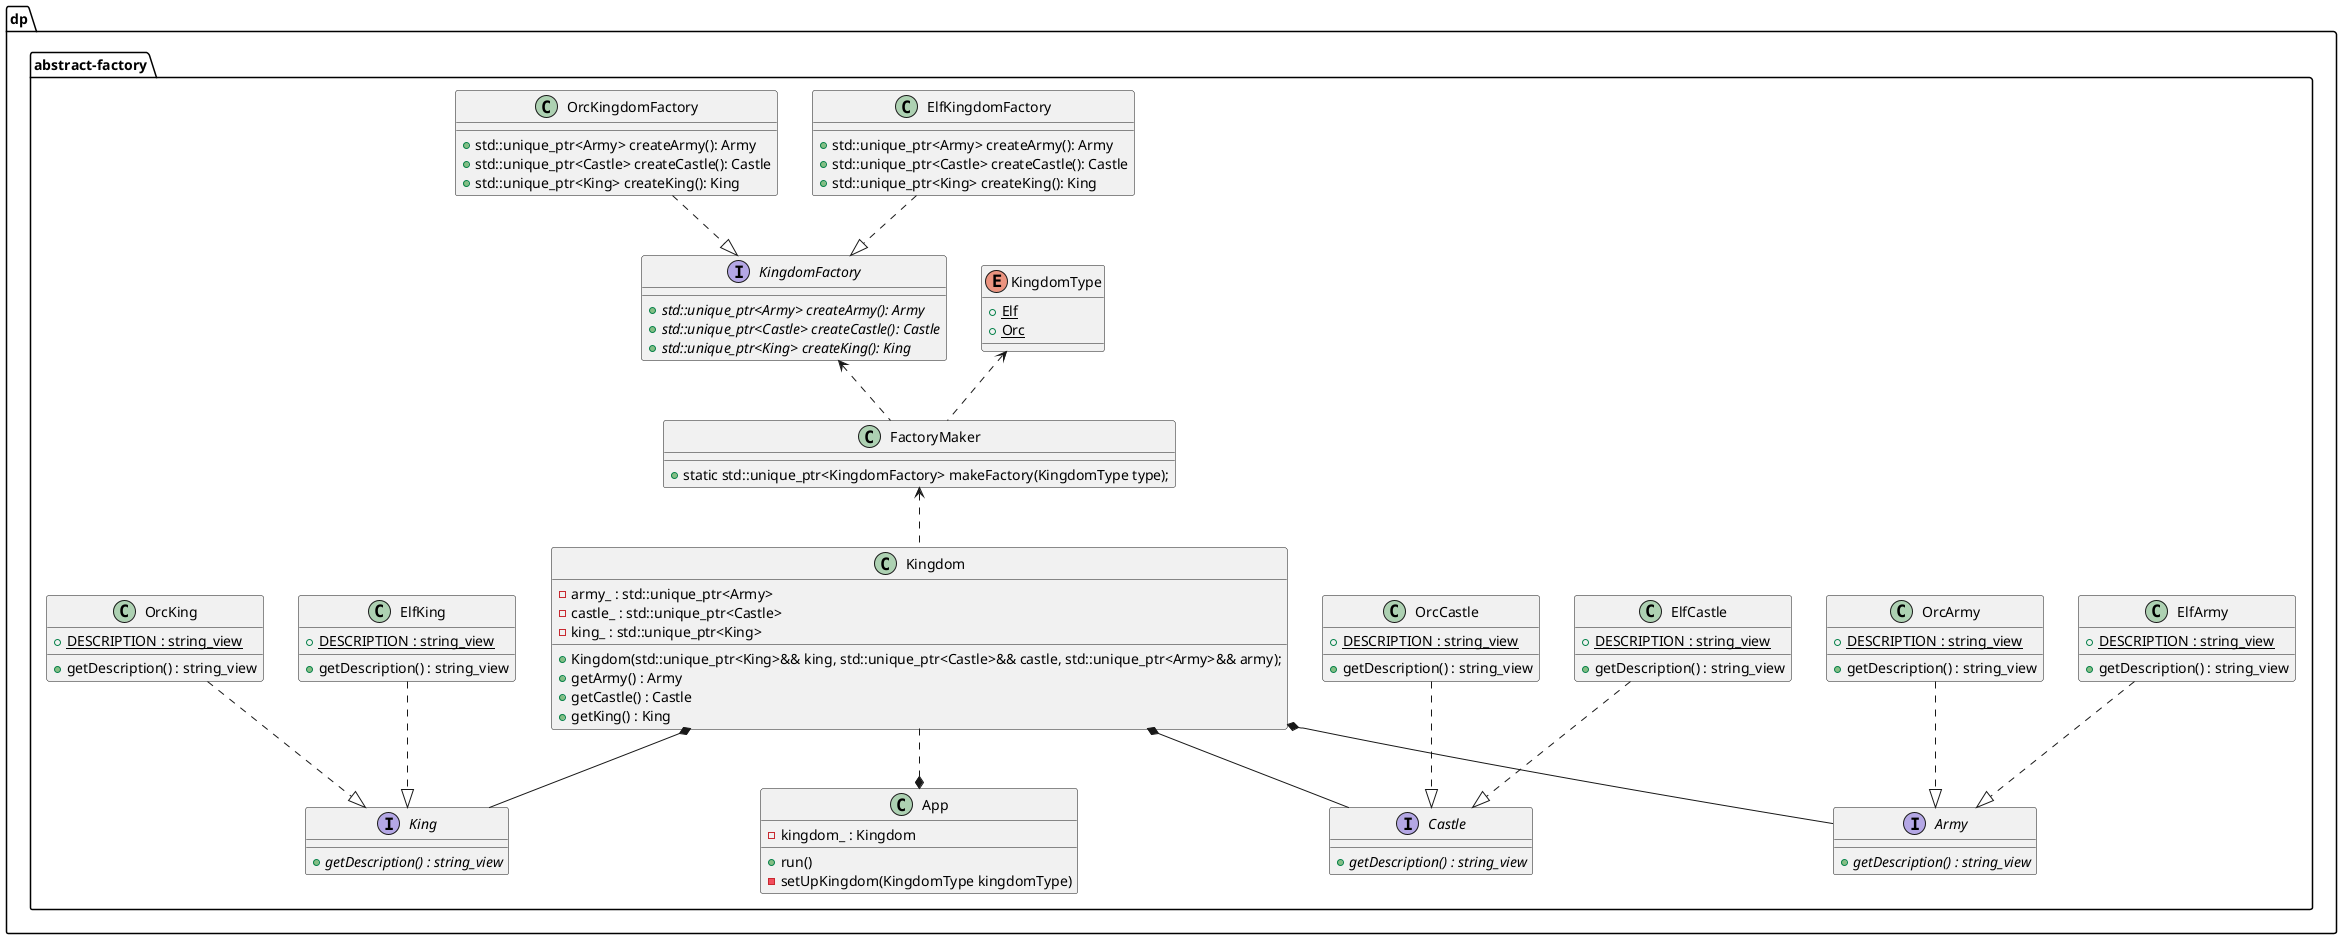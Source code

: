 @startuml
package dp.abstract-factory {
  class App {
    - kingdom_ : Kingdom

    + run()
    - setUpKingdom(KingdomType kingdomType)
  }

  class FactoryMaker {
    + static std::unique_ptr<KingdomFactory> makeFactory(KingdomType type);
  }

  class Kingdom {
    - army_ : std::unique_ptr<Army>
    - castle_ : std::unique_ptr<Castle>
    - king_ : std::unique_ptr<King>

    + Kingdom(std::unique_ptr<King>&& king, std::unique_ptr<Castle>&& castle, std::unique_ptr<Army>&& army);
    + getArmy() : Army
    + getCastle() : Castle
    + getKing() : King
  }

  enum KingdomType {
    + Elf {static}
    + Orc {static}
  }

  interface Army {
    + getDescription() : string_view {abstract}
  }

  interface Castle {
    + getDescription() : string_view {abstract}
  }

  class ElfArmy {
    + DESCRIPTION : string_view {static}
    + getDescription() : string_view
  }

  class ElfCastle {
    + DESCRIPTION : string_view {static}
    + getDescription() : string_view
  }

  class ElfKing {
    + DESCRIPTION : string_view {static}
    + getDescription() : string_view
  }

  class ElfKingdomFactory {
    + std::unique_ptr<Army> createArmy(): Army
    + std::unique_ptr<Castle> createCastle(): Castle
    + std::unique_ptr<King> createKing(): King
  }

  interface King {
    + getDescription() : string_view {abstract}
  }

  interface KingdomFactory {
    + std::unique_ptr<Army> createArmy(): Army {abstract}
    + std::unique_ptr<Castle> createCastle(): Castle {abstract}
    + std::unique_ptr<King> createKing(): King {abstract}
  }

  class OrcArmy {
    + DESCRIPTION : string_view {static}
    + getDescription() : string_view
  }

  class OrcCastle {
    + DESCRIPTION : string_view {static}
    + getDescription() : string_view
  }

  class OrcKing {
    + DESCRIPTION : string_view {static}
    + getDescription() : string_view
  }
  class OrcKingdomFactory {
    + std::unique_ptr<Army> createArmy(): Army
    + std::unique_ptr<Castle> createCastle(): Castle
    + std::unique_ptr<King> createKing(): King
  }
}

KingdomType <.. FactoryMaker
Kingdom *-- Castle
FactoryMaker <.. Kingdom
KingdomFactory <.. FactoryMaker
Kingdom ..* App
Kingdom *-- King
Kingdom *-- Army
ElfArmy ..|> Army
ElfCastle ..|> Castle
ElfKing ..|> King
ElfKingdomFactory ..|> KingdomFactory
OrcArmy ..|> Army
OrcCastle ..|> Castle
OrcKing ..|> King
OrcKingdomFactory ..|> KingdomFactory
@enduml
